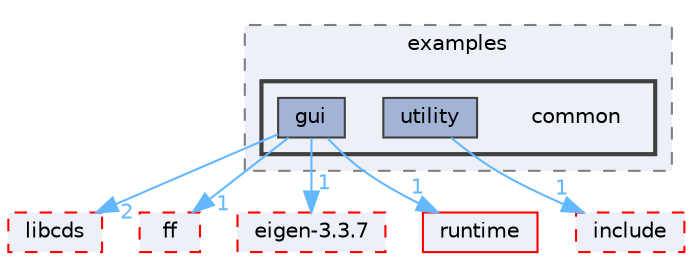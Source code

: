 digraph "external/taskflow/3rd-party/tbb/examples/common"
{
 // LATEX_PDF_SIZE
  bgcolor="transparent";
  edge [fontname=Helvetica,fontsize=10,labelfontname=Helvetica,labelfontsize=10];
  node [fontname=Helvetica,fontsize=10,shape=box,height=0.2,width=0.4];
  compound=true
  subgraph clusterdir_728d8ef4f98e28e397f8fcf766944c46 {
    graph [ bgcolor="#edf0f7", pencolor="grey50", label="examples", fontname=Helvetica,fontsize=10 style="filled,dashed", URL="dir_728d8ef4f98e28e397f8fcf766944c46.html",tooltip=""]
  subgraph clusterdir_54703c436fa5ff1ab20c927331cf8a3a {
    graph [ bgcolor="#edf0f7", pencolor="grey25", label="", fontname=Helvetica,fontsize=10 style="filled,bold", URL="dir_54703c436fa5ff1ab20c927331cf8a3a.html",tooltip=""]
    dir_54703c436fa5ff1ab20c927331cf8a3a [shape=plaintext, label="common"];
  dir_718690ce58b236b69ca3ef5dbe4c477a [label="gui", fillcolor="#a2b4d6", color="grey25", style="filled", URL="dir_718690ce58b236b69ca3ef5dbe4c477a.html",tooltip=""];
  dir_12ce3bff0340fe7620284f370ee80106 [label="utility", fillcolor="#a2b4d6", color="grey25", style="filled", URL="dir_12ce3bff0340fe7620284f370ee80106.html",tooltip=""];
  }
  }
  dir_ab6169dce0214f69bd11de922f7415d8 [label="libcds", fillcolor="#edf0f7", color="red", style="filled,dashed", URL="dir_ab6169dce0214f69bd11de922f7415d8.html",tooltip=""];
  dir_76847c2e48732228b0d9f5df109ae853 [label="ff", fillcolor="#edf0f7", color="red", style="filled,dashed", URL="dir_76847c2e48732228b0d9f5df109ae853.html",tooltip=""];
  dir_6c93be1e894d30561f4c37354dfed8f5 [label="eigen-3.3.7", fillcolor="#edf0f7", color="red", style="filled,dashed", URL="dir_6c93be1e894d30561f4c37354dfed8f5.html",tooltip=""];
  dir_cb031e414f281a658b23dddb30bb9d2c [label="runtime", fillcolor="#edf0f7", color="red", style="filled", URL="dir_cb031e414f281a658b23dddb30bb9d2c.html",tooltip=""];
  dir_9a108c806b4257aefe6c62ce1f799fad [label="include", fillcolor="#edf0f7", color="red", style="filled,dashed", URL="dir_9a108c806b4257aefe6c62ce1f799fad.html",tooltip=""];
  dir_718690ce58b236b69ca3ef5dbe4c477a->dir_6c93be1e894d30561f4c37354dfed8f5 [headlabel="1", labeldistance=1.5 headhref="dir_000366_000239.html" href="dir_000366_000239.html" color="steelblue1" fontcolor="steelblue1"];
  dir_718690ce58b236b69ca3ef5dbe4c477a->dir_76847c2e48732228b0d9f5df109ae853 [headlabel="1", labeldistance=1.5 headhref="dir_000366_000311.html" href="dir_000366_000311.html" color="steelblue1" fontcolor="steelblue1"];
  dir_718690ce58b236b69ca3ef5dbe4c477a->dir_ab6169dce0214f69bd11de922f7415d8 [headlabel="2", labeldistance=1.5 headhref="dir_000366_000445.html" href="dir_000366_000445.html" color="steelblue1" fontcolor="steelblue1"];
  dir_718690ce58b236b69ca3ef5dbe4c477a->dir_cb031e414f281a658b23dddb30bb9d2c [headlabel="1", labeldistance=1.5 headhref="dir_000366_000628.html" href="dir_000366_000628.html" color="steelblue1" fontcolor="steelblue1"];
  dir_12ce3bff0340fe7620284f370ee80106->dir_9a108c806b4257aefe6c62ce1f799fad [headlabel="1", labeldistance=1.5 headhref="dir_000900_000389.html" href="dir_000900_000389.html" color="steelblue1" fontcolor="steelblue1"];
}
